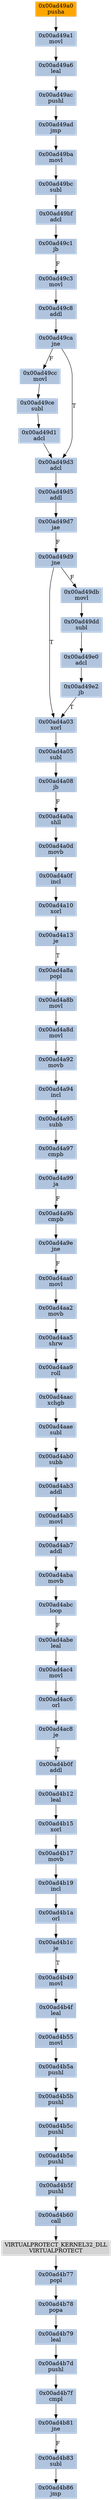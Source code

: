 strict digraph G {
	graph [bgcolor=transparent,
		name=G
	];
	node [color=lightsteelblue,
		fillcolor=lightsteelblue,
		shape=rectangle,
		style=filled
	];
	"0x00ad49ba"	[label="0x00ad49ba
movl"];
	"0x00ad49bc"	[label="0x00ad49bc
subl"];
	"0x00ad49ba" -> "0x00ad49bc"	[color="#000000"];
	"0x00ad49a6"	[label="0x00ad49a6
leal"];
	"0x00ad49ac"	[label="0x00ad49ac
pushl"];
	"0x00ad49a6" -> "0x00ad49ac"	[color="#000000"];
	"0x00ad49d5"	[label="0x00ad49d5
addl"];
	"0x00ad49d7"	[label="0x00ad49d7
jae"];
	"0x00ad49d5" -> "0x00ad49d7"	[color="#000000"];
	"0x00ad4b17"	[label="0x00ad4b17
movb"];
	"0x00ad4b19"	[label="0x00ad4b19
incl"];
	"0x00ad4b17" -> "0x00ad4b19"	[color="#000000"];
	"0x00ad4a8d"	[label="0x00ad4a8d
movl"];
	"0x00ad4a92"	[label="0x00ad4a92
movb"];
	"0x00ad4a8d" -> "0x00ad4a92"	[color="#000000"];
	"0x00ad4aa9"	[label="0x00ad4aa9
roll"];
	"0x00ad4aac"	[label="0x00ad4aac
xchgb"];
	"0x00ad4aa9" -> "0x00ad4aac"	[color="#000000"];
	"0x00ad4b7d"	[label="0x00ad4b7d
pushl"];
	"0x00ad4b7f"	[label="0x00ad4b7f
cmpl"];
	"0x00ad4b7d" -> "0x00ad4b7f"	[color="#000000"];
	"0x00ad49dd"	[label="0x00ad49dd
subl"];
	"0x00ad49e0"	[label="0x00ad49e0
adcl"];
	"0x00ad49dd" -> "0x00ad49e0"	[color="#000000"];
	"0x00ad49cc"	[label="0x00ad49cc
movl"];
	"0x00ad49ce"	[label="0x00ad49ce
subl"];
	"0x00ad49cc" -> "0x00ad49ce"	[color="#000000"];
	"0x00ad4aae"	[label="0x00ad4aae
subl"];
	"0x00ad4ab0"	[label="0x00ad4ab0
subb"];
	"0x00ad4aae" -> "0x00ad4ab0"	[color="#000000"];
	"0x00ad4b1a"	[label="0x00ad4b1a
orl"];
	"0x00ad4b1c"	[label="0x00ad4b1c
je"];
	"0x00ad4b1a" -> "0x00ad4b1c"	[color="#000000"];
	"0x00ad4b5e"	[label="0x00ad4b5e
pushl"];
	"0x00ad4b5f"	[label="0x00ad4b5f
pushl"];
	"0x00ad4b5e" -> "0x00ad4b5f"	[color="#000000"];
	"0x00ad49d1"	[label="0x00ad49d1
adcl"];
	"0x00ad49ce" -> "0x00ad49d1"	[color="#000000"];
	"0x00ad4aa5"	[label="0x00ad4aa5
shrw"];
	"0x00ad4aa5" -> "0x00ad4aa9"	[color="#000000"];
	"0x00ad4b83"	[label="0x00ad4b83
subl"];
	"0x00ad4b86"	[label="0x00ad4b86
jmp"];
	"0x00ad4b83" -> "0x00ad4b86"	[color="#000000"];
	"0x00ad4a8b"	[label="0x00ad4a8b
movl"];
	"0x00ad4a8b" -> "0x00ad4a8d"	[color="#000000"];
	"0x00ad49d9"	[label="0x00ad49d9
jne"];
	"0x00ad49d7" -> "0x00ad49d9"	[color="#000000",
		label=F];
	VIRTUALPROTECT_KERNEL32_DLL	[color=lightgrey,
		fillcolor=lightgrey,
		label="VIRTUALPROTECT_KERNEL32_DLL
VIRTUALPROTECT"];
	"0x00ad4b77"	[label="0x00ad4b77
popl"];
	VIRTUALPROTECT_KERNEL32_DLL -> "0x00ad4b77"	[color="#000000"];
	"0x00ad4b4f"	[label="0x00ad4b4f
leal"];
	"0x00ad4b55"	[label="0x00ad4b55
movl"];
	"0x00ad4b4f" -> "0x00ad4b55"	[color="#000000"];
	"0x00ad4b81"	[label="0x00ad4b81
jne"];
	"0x00ad4b81" -> "0x00ad4b83"	[color="#000000",
		label=F];
	"0x00ad4a8a"	[label="0x00ad4a8a
popl"];
	"0x00ad4a8a" -> "0x00ad4a8b"	[color="#000000"];
	"0x00ad49bf"	[label="0x00ad49bf
adcl"];
	"0x00ad49c1"	[label="0x00ad49c1
jb"];
	"0x00ad49bf" -> "0x00ad49c1"	[color="#000000"];
	"0x00ad4abe"	[label="0x00ad4abe
leal"];
	"0x00ad4ac4"	[label="0x00ad4ac4
movl"];
	"0x00ad4abe" -> "0x00ad4ac4"	[color="#000000"];
	"0x00ad4b5a"	[label="0x00ad4b5a
pushl"];
	"0x00ad4b5b"	[label="0x00ad4b5b
pushl"];
	"0x00ad4b5a" -> "0x00ad4b5b"	[color="#000000"];
	"0x00ad4aa2"	[label="0x00ad4aa2
movb"];
	"0x00ad4aa2" -> "0x00ad4aa5"	[color="#000000"];
	"0x00ad4a08"	[label="0x00ad4a08
jb"];
	"0x00ad4a0a"	[label="0x00ad4a0a
shll"];
	"0x00ad4a08" -> "0x00ad4a0a"	[color="#000000",
		label=F];
	"0x00ad4b78"	[label="0x00ad4b78
popa"];
	"0x00ad4b79"	[label="0x00ad4b79
leal"];
	"0x00ad4b78" -> "0x00ad4b79"	[color="#000000"];
	"0x00ad4b15"	[label="0x00ad4b15
xorl"];
	"0x00ad4b15" -> "0x00ad4b17"	[color="#000000"];
	"0x00ad49c8"	[label="0x00ad49c8
addl"];
	"0x00ad49ca"	[label="0x00ad49ca
jne"];
	"0x00ad49c8" -> "0x00ad49ca"	[color="#000000"];
	"0x00ad4b7f" -> "0x00ad4b81"	[color="#000000"];
	"0x00ad4a0d"	[label="0x00ad4a0d
movb"];
	"0x00ad4a0f"	[label="0x00ad4a0f
incl"];
	"0x00ad4a0d" -> "0x00ad4a0f"	[color="#000000"];
	"0x00ad4b19" -> "0x00ad4b1a"	[color="#000000"];
	"0x00ad4a10"	[label="0x00ad4a10
xorl"];
	"0x00ad4a0f" -> "0x00ad4a10"	[color="#000000"];
	"0x00ad4ac8"	[label="0x00ad4ac8
je"];
	"0x00ad4b0f"	[label="0x00ad4b0f
addl"];
	"0x00ad4ac8" -> "0x00ad4b0f"	[color="#000000",
		label=T];
	"0x00ad4b79" -> "0x00ad4b7d"	[color="#000000"];
	"0x00ad4a99"	[label="0x00ad4a99
ja"];
	"0x00ad4a9b"	[label="0x00ad4a9b
cmpb"];
	"0x00ad4a99" -> "0x00ad4a9b"	[color="#000000",
		label=F];
	"0x00ad4b12"	[label="0x00ad4b12
leal"];
	"0x00ad4b12" -> "0x00ad4b15"	[color="#000000"];
	"0x00ad49e2"	[label="0x00ad49e2
jb"];
	"0x00ad4a03"	[label="0x00ad4a03
xorl"];
	"0x00ad49e2" -> "0x00ad4a03"	[color="#000000",
		label=T];
	"0x00ad49d3"	[label="0x00ad49d3
adcl"];
	"0x00ad49d3" -> "0x00ad49d5"	[color="#000000"];
	"0x00ad4b5c"	[label="0x00ad4b5c
pushl"];
	"0x00ad4b5b" -> "0x00ad4b5c"	[color="#000000"];
	"0x00ad4aac" -> "0x00ad4aae"	[color="#000000"];
	"0x00ad49d1" -> "0x00ad49d3"	[color="#000000"];
	"0x00ad4ab3"	[label="0x00ad4ab3
addl"];
	"0x00ad4ab5"	[label="0x00ad4ab5
movl"];
	"0x00ad4ab3" -> "0x00ad4ab5"	[color="#000000"];
	"0x00ad4a9e"	[label="0x00ad4a9e
jne"];
	"0x00ad4aa0"	[label="0x00ad4aa0
movl"];
	"0x00ad4a9e" -> "0x00ad4aa0"	[color="#000000",
		label=F];
	"0x00ad4a9b" -> "0x00ad4a9e"	[color="#000000"];
	"0x00ad4aa0" -> "0x00ad4aa2"	[color="#000000"];
	"0x00ad49ad"	[label="0x00ad49ad
jmp"];
	"0x00ad49ad" -> "0x00ad49ba"	[color="#000000"];
	"0x00ad4ab7"	[label="0x00ad4ab7
addl"];
	"0x00ad4ab5" -> "0x00ad4ab7"	[color="#000000"];
	"0x00ad4aba"	[label="0x00ad4aba
movb"];
	"0x00ad4ab7" -> "0x00ad4aba"	[color="#000000"];
	"0x00ad4abc"	[label="0x00ad4abc
loop"];
	"0x00ad4aba" -> "0x00ad4abc"	[color="#000000"];
	"0x00ad49c3"	[label="0x00ad49c3
movl"];
	"0x00ad49c3" -> "0x00ad49c8"	[color="#000000"];
	"0x00ad49c1" -> "0x00ad49c3"	[color="#000000",
		label=F];
	"0x00ad4a94"	[label="0x00ad4a94
incl"];
	"0x00ad4a92" -> "0x00ad4a94"	[color="#000000"];
	"0x00ad4a95"	[label="0x00ad4a95
subb"];
	"0x00ad4a97"	[label="0x00ad4a97
cmpb"];
	"0x00ad4a95" -> "0x00ad4a97"	[color="#000000"];
	"0x00ad4a05"	[label="0x00ad4a05
subl"];
	"0x00ad4a03" -> "0x00ad4a05"	[color="#000000"];
	"0x00ad4b77" -> "0x00ad4b78"	[color="#000000"];
	"0x00ad49bc" -> "0x00ad49bf"	[color="#000000"];
	"0x00ad49ac" -> "0x00ad49ad"	[color="#000000"];
	"0x00ad49a1"	[label="0x00ad49a1
movl"];
	"0x00ad49a1" -> "0x00ad49a6"	[color="#000000"];
	"0x00ad49d9" -> "0x00ad4a03"	[color="#000000",
		label=T];
	"0x00ad49db"	[label="0x00ad49db
movl"];
	"0x00ad49d9" -> "0x00ad49db"	[color="#000000",
		label=F];
	"0x00ad4b60"	[label="0x00ad4b60
call"];
	"0x00ad4b5f" -> "0x00ad4b60"	[color="#000000"];
	"0x00ad4b49"	[label="0x00ad4b49
movl"];
	"0x00ad4b1c" -> "0x00ad4b49"	[color="#000000",
		label=T];
	"0x00ad4ac6"	[label="0x00ad4ac6
orl"];
	"0x00ad4ac6" -> "0x00ad4ac8"	[color="#000000"];
	"0x00ad49db" -> "0x00ad49dd"	[color="#000000"];
	"0x00ad4b60" -> VIRTUALPROTECT_KERNEL32_DLL	[color="#000000"];
	"0x00ad4abc" -> "0x00ad4abe"	[color="#000000",
		label=F];
	"0x00ad4a94" -> "0x00ad4a95"	[color="#000000"];
	"0x00ad4a0a" -> "0x00ad4a0d"	[color="#000000"];
	"0x00ad49ca" -> "0x00ad49cc"	[color="#000000",
		label=F];
	"0x00ad49ca" -> "0x00ad49d3"	[color="#000000",
		label=T];
	"0x00ad4b5c" -> "0x00ad4b5e"	[color="#000000"];
	"0x00ad4a13"	[label="0x00ad4a13
je"];
	"0x00ad4a10" -> "0x00ad4a13"	[color="#000000"];
	"0x00ad4b55" -> "0x00ad4b5a"	[color="#000000"];
	"0x00ad4a13" -> "0x00ad4a8a"	[color="#000000",
		label=T];
	"0x00ad4a05" -> "0x00ad4a08"	[color="#000000"];
	"0x00ad4b49" -> "0x00ad4b4f"	[color="#000000"];
	"0x00ad4b0f" -> "0x00ad4b12"	[color="#000000"];
	"0x00ad4ab0" -> "0x00ad4ab3"	[color="#000000"];
	"0x00ad49a0"	[color=lightgrey,
		fillcolor=orange,
		label="0x00ad49a0
pusha"];
	"0x00ad49a0" -> "0x00ad49a1"	[color="#000000"];
	"0x00ad49e0" -> "0x00ad49e2"	[color="#000000"];
	"0x00ad4ac4" -> "0x00ad4ac6"	[color="#000000"];
	"0x00ad4a97" -> "0x00ad4a99"	[color="#000000"];
}
